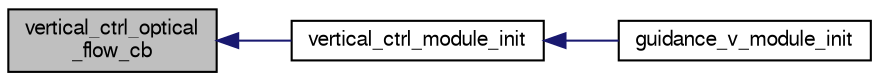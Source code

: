 digraph "vertical_ctrl_optical_flow_cb"
{
  edge [fontname="FreeSans",fontsize="10",labelfontname="FreeSans",labelfontsize="10"];
  node [fontname="FreeSans",fontsize="10",shape=record];
  rankdir="LR";
  Node1 [label="vertical_ctrl_optical\l_flow_cb",height=0.2,width=0.4,color="black", fillcolor="grey75", style="filled", fontcolor="black"];
  Node1 -> Node2 [dir="back",color="midnightblue",fontsize="10",style="solid",fontname="FreeSans"];
  Node2 [label="vertical_ctrl_module_init",height=0.2,width=0.4,color="black", fillcolor="white", style="filled",URL="$optical__flow__landing_8c.html#a089aaff33040a49a6598aad79528dd1e",tooltip="Initialize the optical flow landing module. "];
  Node2 -> Node3 [dir="back",color="midnightblue",fontsize="10",style="solid",fontname="FreeSans"];
  Node3 [label="guidance_v_module_init",height=0.2,width=0.4,color="black", fillcolor="white", style="filled",URL="$optical__flow__landing_8c.html#a535ad2dedb628ec10707a6c0448c525e"];
}

